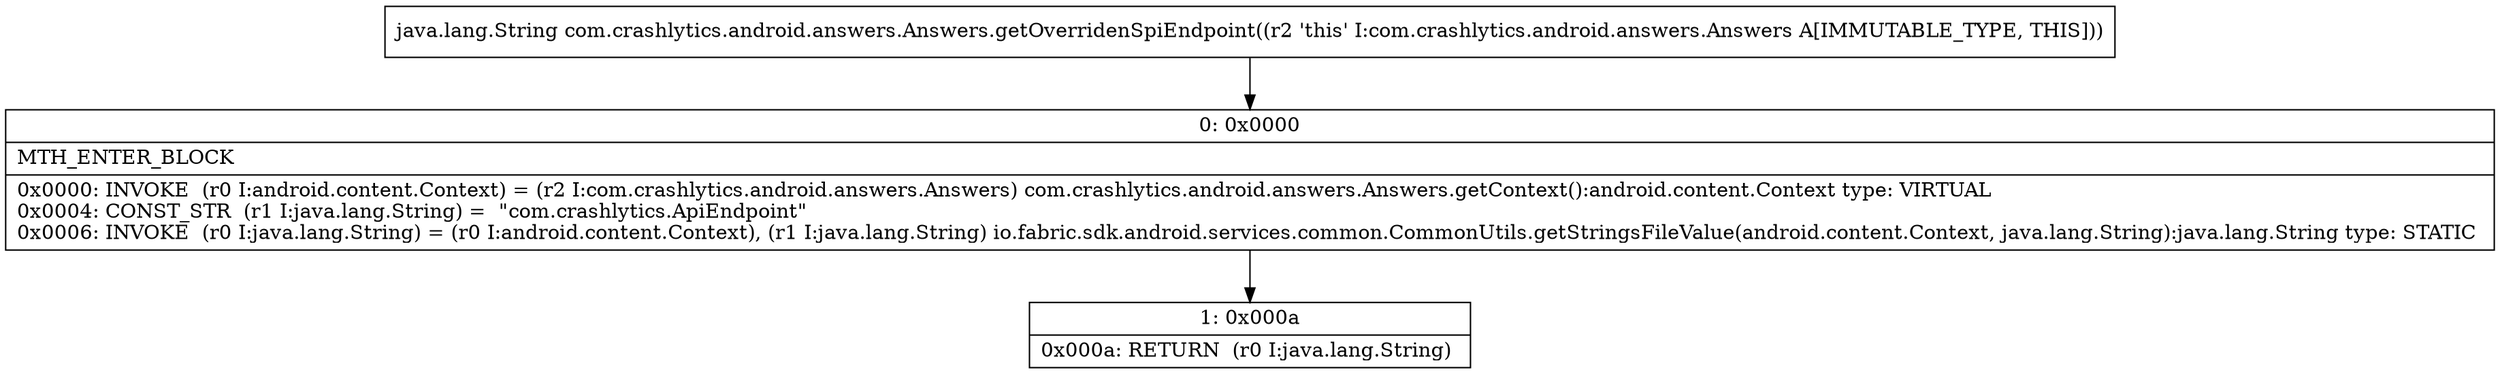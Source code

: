 digraph "CFG forcom.crashlytics.android.answers.Answers.getOverridenSpiEndpoint()Ljava\/lang\/String;" {
Node_0 [shape=record,label="{0\:\ 0x0000|MTH_ENTER_BLOCK\l|0x0000: INVOKE  (r0 I:android.content.Context) = (r2 I:com.crashlytics.android.answers.Answers) com.crashlytics.android.answers.Answers.getContext():android.content.Context type: VIRTUAL \l0x0004: CONST_STR  (r1 I:java.lang.String) =  \"com.crashlytics.ApiEndpoint\" \l0x0006: INVOKE  (r0 I:java.lang.String) = (r0 I:android.content.Context), (r1 I:java.lang.String) io.fabric.sdk.android.services.common.CommonUtils.getStringsFileValue(android.content.Context, java.lang.String):java.lang.String type: STATIC \l}"];
Node_1 [shape=record,label="{1\:\ 0x000a|0x000a: RETURN  (r0 I:java.lang.String) \l}"];
MethodNode[shape=record,label="{java.lang.String com.crashlytics.android.answers.Answers.getOverridenSpiEndpoint((r2 'this' I:com.crashlytics.android.answers.Answers A[IMMUTABLE_TYPE, THIS])) }"];
MethodNode -> Node_0;
Node_0 -> Node_1;
}

